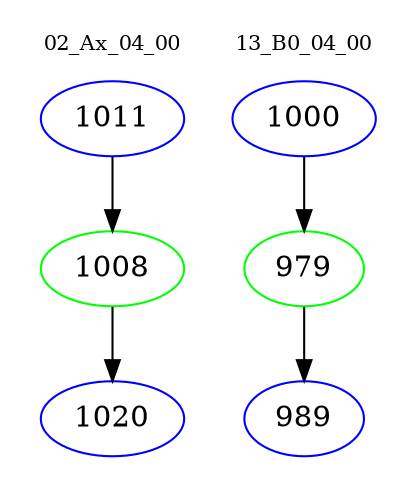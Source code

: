 digraph{
subgraph cluster_0 {
color = white
label = "02_Ax_04_00";
fontsize=10;
T0_1011 [label="1011", color="blue"]
T0_1011 -> T0_1008 [color="black"]
T0_1008 [label="1008", color="green"]
T0_1008 -> T0_1020 [color="black"]
T0_1020 [label="1020", color="blue"]
}
subgraph cluster_1 {
color = white
label = "13_B0_04_00";
fontsize=10;
T1_1000 [label="1000", color="blue"]
T1_1000 -> T1_979 [color="black"]
T1_979 [label="979", color="green"]
T1_979 -> T1_989 [color="black"]
T1_989 [label="989", color="blue"]
}
}
